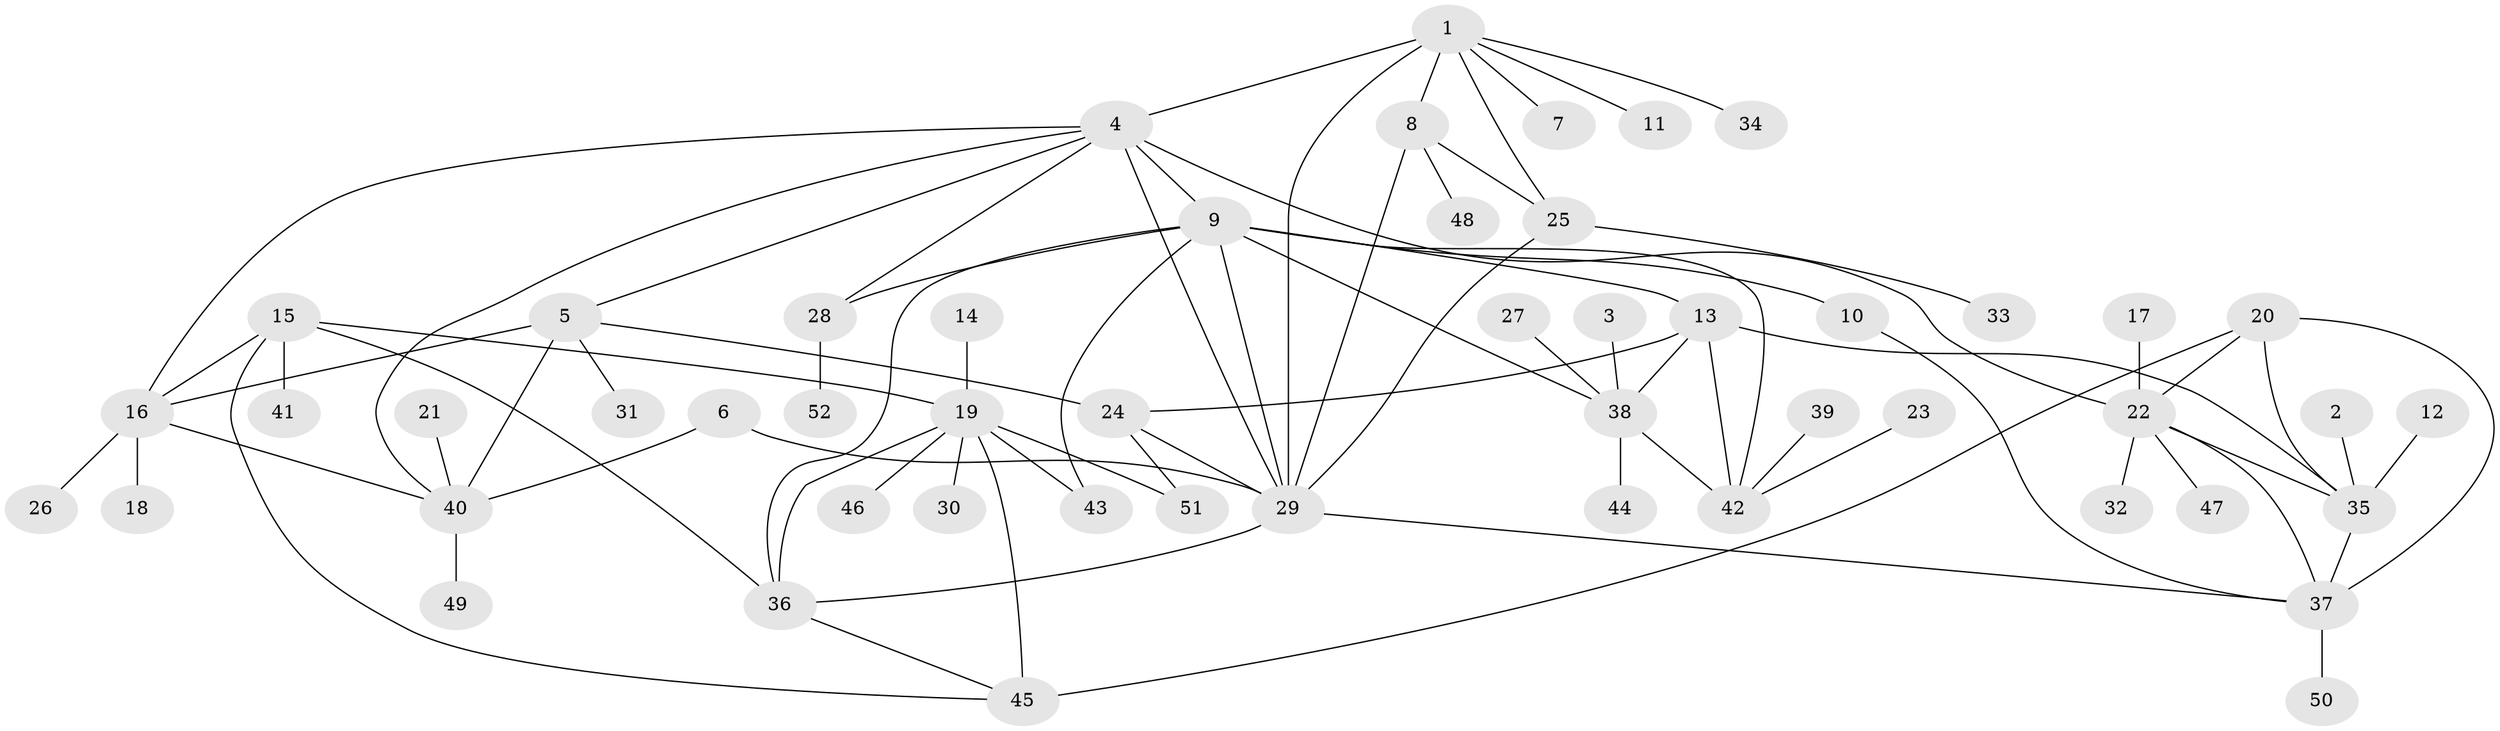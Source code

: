 // original degree distribution, {14: 0.009433962264150943, 4: 0.05660377358490566, 7: 0.0660377358490566, 8: 0.018867924528301886, 9: 0.05660377358490566, 11: 0.018867924528301886, 5: 0.009433962264150943, 6: 0.018867924528301886, 10: 0.009433962264150943, 1: 0.5849056603773585, 2: 0.1320754716981132, 3: 0.018867924528301886}
// Generated by graph-tools (version 1.1) at 2025/37/03/04/25 23:37:30]
// undirected, 52 vertices, 80 edges
graph export_dot {
  node [color=gray90,style=filled];
  1;
  2;
  3;
  4;
  5;
  6;
  7;
  8;
  9;
  10;
  11;
  12;
  13;
  14;
  15;
  16;
  17;
  18;
  19;
  20;
  21;
  22;
  23;
  24;
  25;
  26;
  27;
  28;
  29;
  30;
  31;
  32;
  33;
  34;
  35;
  36;
  37;
  38;
  39;
  40;
  41;
  42;
  43;
  44;
  45;
  46;
  47;
  48;
  49;
  50;
  51;
  52;
  1 -- 4 [weight=1.0];
  1 -- 7 [weight=1.0];
  1 -- 8 [weight=2.0];
  1 -- 11 [weight=1.0];
  1 -- 25 [weight=2.0];
  1 -- 29 [weight=2.0];
  1 -- 34 [weight=1.0];
  2 -- 35 [weight=1.0];
  3 -- 38 [weight=1.0];
  4 -- 5 [weight=2.0];
  4 -- 9 [weight=2.0];
  4 -- 16 [weight=1.0];
  4 -- 22 [weight=1.0];
  4 -- 28 [weight=1.0];
  4 -- 29 [weight=1.0];
  4 -- 40 [weight=1.0];
  5 -- 16 [weight=2.0];
  5 -- 24 [weight=1.0];
  5 -- 31 [weight=1.0];
  5 -- 40 [weight=2.0];
  6 -- 29 [weight=1.0];
  6 -- 40 [weight=1.0];
  8 -- 25 [weight=1.0];
  8 -- 29 [weight=1.0];
  8 -- 48 [weight=1.0];
  9 -- 10 [weight=1.0];
  9 -- 13 [weight=2.0];
  9 -- 28 [weight=1.0];
  9 -- 29 [weight=2.0];
  9 -- 36 [weight=1.0];
  9 -- 38 [weight=1.0];
  9 -- 42 [weight=1.0];
  9 -- 43 [weight=1.0];
  10 -- 37 [weight=1.0];
  12 -- 35 [weight=1.0];
  13 -- 24 [weight=1.0];
  13 -- 35 [weight=1.0];
  13 -- 38 [weight=2.0];
  13 -- 42 [weight=2.0];
  14 -- 19 [weight=1.0];
  15 -- 16 [weight=1.0];
  15 -- 19 [weight=2.0];
  15 -- 36 [weight=1.0];
  15 -- 41 [weight=1.0];
  15 -- 45 [weight=1.0];
  16 -- 18 [weight=1.0];
  16 -- 26 [weight=1.0];
  16 -- 40 [weight=1.0];
  17 -- 22 [weight=1.0];
  19 -- 30 [weight=1.0];
  19 -- 36 [weight=2.0];
  19 -- 43 [weight=1.0];
  19 -- 45 [weight=2.0];
  19 -- 46 [weight=1.0];
  19 -- 51 [weight=1.0];
  20 -- 22 [weight=1.0];
  20 -- 35 [weight=1.0];
  20 -- 37 [weight=2.0];
  20 -- 45 [weight=1.0];
  21 -- 40 [weight=1.0];
  22 -- 32 [weight=1.0];
  22 -- 35 [weight=1.0];
  22 -- 37 [weight=2.0];
  22 -- 47 [weight=1.0];
  23 -- 42 [weight=1.0];
  24 -- 29 [weight=1.0];
  24 -- 51 [weight=1.0];
  25 -- 29 [weight=1.0];
  25 -- 33 [weight=1.0];
  27 -- 38 [weight=1.0];
  28 -- 52 [weight=1.0];
  29 -- 36 [weight=1.0];
  29 -- 37 [weight=1.0];
  35 -- 37 [weight=2.0];
  36 -- 45 [weight=1.0];
  37 -- 50 [weight=1.0];
  38 -- 42 [weight=1.0];
  38 -- 44 [weight=1.0];
  39 -- 42 [weight=1.0];
  40 -- 49 [weight=1.0];
}
